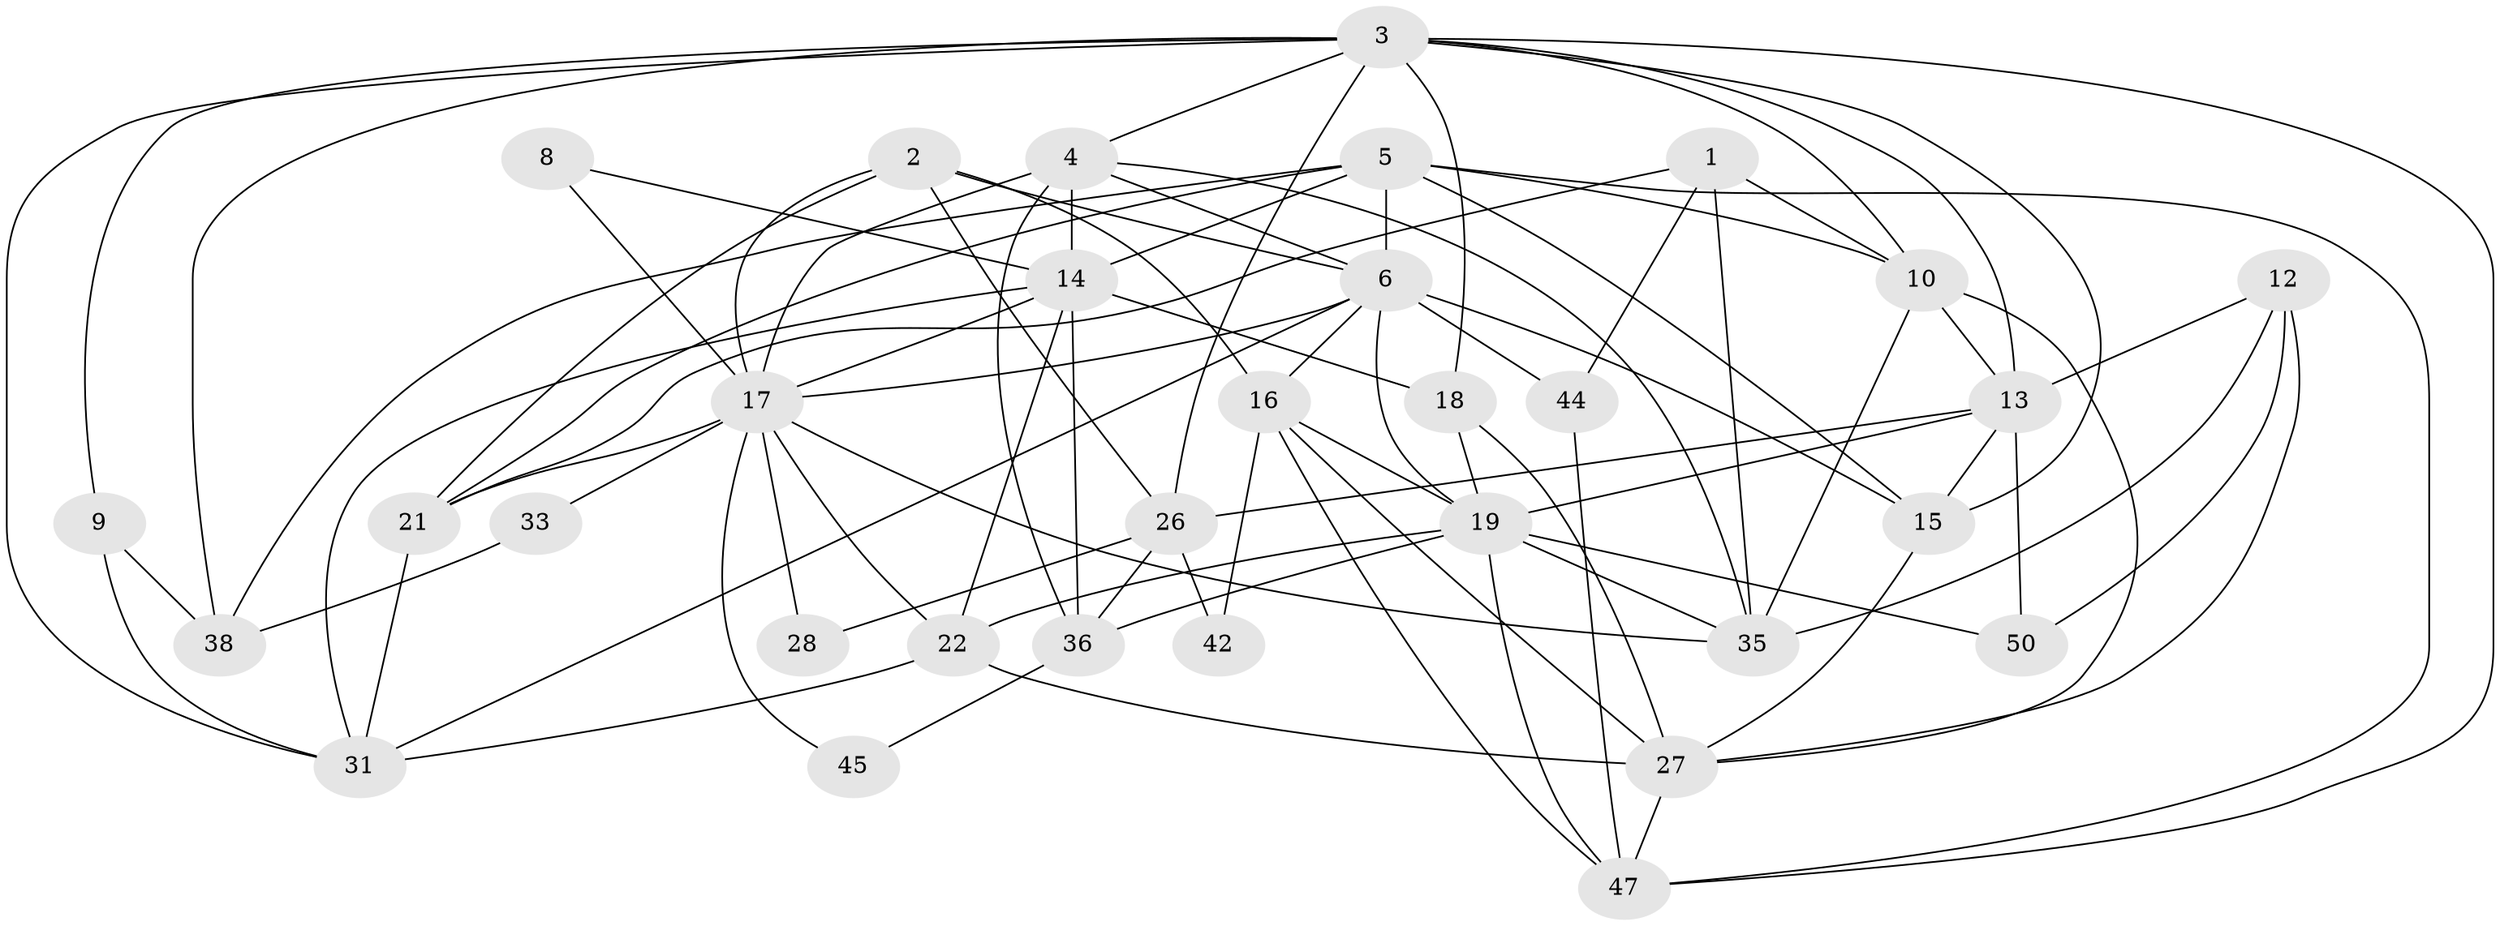 // original degree distribution, {2: 0.16363636363636364, 10: 0.01818181818181818, 4: 0.2909090909090909, 6: 0.09090909090909091, 5: 0.16363636363636364, 3: 0.23636363636363636, 7: 0.03636363636363636}
// Generated by graph-tools (version 1.1) at 2025/41/03/06/25 10:41:55]
// undirected, 32 vertices, 85 edges
graph export_dot {
graph [start="1"]
  node [color=gray90,style=filled];
  1 [super="+52"];
  2 [super="+55"];
  3 [super="+7"];
  4 [super="+11"];
  5 [super="+25"];
  6 [super="+24"];
  8;
  9 [super="+43"];
  10 [super="+39"];
  12 [super="+49"];
  13 [super="+53"];
  14 [super="+20"];
  15 [super="+23"];
  16 [super="+37"];
  17 [super="+30"];
  18 [super="+48"];
  19 [super="+29"];
  21 [super="+40"];
  22 [super="+46"];
  26 [super="+34"];
  27 [super="+32"];
  28;
  31 [super="+54"];
  33;
  35;
  36 [super="+41"];
  38;
  42;
  44;
  45;
  47 [super="+51"];
  50;
  1 -- 35;
  1 -- 10;
  1 -- 44;
  1 -- 21;
  2 -- 21;
  2 -- 26;
  2 -- 16;
  2 -- 17;
  2 -- 6;
  3 -- 4;
  3 -- 10;
  3 -- 18;
  3 -- 31;
  3 -- 38;
  3 -- 26;
  3 -- 13;
  3 -- 9;
  3 -- 15;
  3 -- 47;
  4 -- 35;
  4 -- 6;
  4 -- 17;
  4 -- 36;
  4 -- 14;
  5 -- 14;
  5 -- 15;
  5 -- 21;
  5 -- 47;
  5 -- 38;
  5 -- 10;
  5 -- 6;
  6 -- 15;
  6 -- 44;
  6 -- 16;
  6 -- 17;
  6 -- 19;
  6 -- 31;
  8 -- 14;
  8 -- 17;
  9 -- 38;
  9 -- 31;
  10 -- 35;
  10 -- 13;
  10 -- 27;
  12 -- 35;
  12 -- 13;
  12 -- 50;
  12 -- 27;
  13 -- 26;
  13 -- 50;
  13 -- 19;
  13 -- 15;
  14 -- 31;
  14 -- 17;
  14 -- 22;
  14 -- 36;
  14 -- 18;
  15 -- 27;
  16 -- 47;
  16 -- 27;
  16 -- 19;
  16 -- 42;
  17 -- 21;
  17 -- 28;
  17 -- 35;
  17 -- 45;
  17 -- 33;
  17 -- 22;
  18 -- 19;
  18 -- 27;
  19 -- 35;
  19 -- 22;
  19 -- 50;
  19 -- 47;
  19 -- 36;
  21 -- 31;
  22 -- 27 [weight=2];
  22 -- 31;
  26 -- 28;
  26 -- 42;
  26 -- 36;
  27 -- 47;
  33 -- 38;
  36 -- 45;
  44 -- 47;
}
